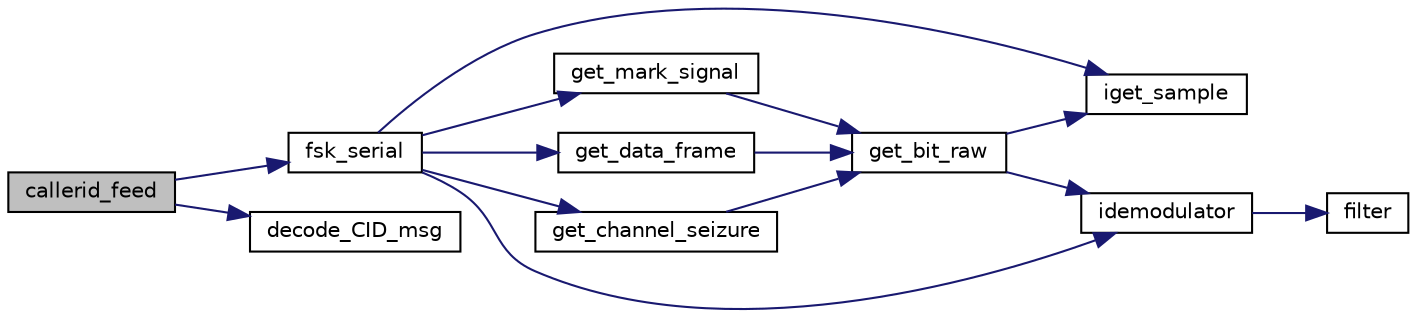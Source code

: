 digraph "callerid_feed"
{
  edge [fontname="Helvetica",fontsize="10",labelfontname="Helvetica",labelfontsize="10"];
  node [fontname="Helvetica",fontsize="10",shape=record];
  rankdir="LR";
  Node1 [label="callerid_feed",height=0.2,width=0.4,color="black", fillcolor="grey75", style="filled", fontcolor="black"];
  Node1 -> Node2 [color="midnightblue",fontsize="10",style="solid"];
  Node2 [label="fsk_serial",height=0.2,width=0.4,color="black", fillcolor="white", style="filled",URL="$fskmodem_8c.html#a6315165519388f15eccffd8103769ee3",tooltip="Retrieve a serial byte into outbyte. "];
  Node2 -> Node3 [color="midnightblue",fontsize="10",style="solid"];
  Node3 [label="iget_sample",height=0.2,width=0.4,color="black", fillcolor="white", style="filled",URL="$fskmodem_8c.html#a326f107539430dc475144721e8a3d688",tooltip="Get the current sample. "];
  Node2 -> Node4 [color="midnightblue",fontsize="10",style="solid"];
  Node4 [label="idemodulator",height=0.2,width=0.4,color="black", fillcolor="white", style="filled",URL="$fskmodem_8c.html#a1e056276c5df3a6f1803aed2313871cf",tooltip="FSK demodulation. "];
  Node4 -> Node5 [color="midnightblue",fontsize="10",style="solid"];
  Node5 [label="filter",height=0.2,width=0.4,color="black", fillcolor="white", style="filled",URL="$fskmodem_8c.html#a0cd322aafcc68375d9ee1f5ac4d60b46",tooltip="General function for filtering any frequency. "];
  Node2 -> Node6 [color="midnightblue",fontsize="10",style="solid"];
  Node6 [label="get_channel_seizure",height=0.2,width=0.4,color="black", fillcolor="white", style="filled",URL="$fskmodem_8c.html#a6ed86518cd99a7ea692c11a396ef2722",tooltip="Detecting channel seizure signal. "];
  Node6 -> Node7 [color="midnightblue",fontsize="10",style="solid"];
  Node7 [label="get_bit_raw",height=0.2,width=0.4,color="black", fillcolor="white", style="filled",URL="$fskmodem_8c.html#a352dc6016a3e45d7f3573d4cb08c1927",tooltip="Get a single bit of FSK signal. "];
  Node7 -> Node3 [color="midnightblue",fontsize="10",style="solid"];
  Node7 -> Node4 [color="midnightblue",fontsize="10",style="solid"];
  Node2 -> Node8 [color="midnightblue",fontsize="10",style="solid"];
  Node8 [label="get_mark_signal",height=0.2,width=0.4,color="black", fillcolor="white", style="filled",URL="$fskmodem_8c.html#a355770a7620fc3d37477ba433579504c",tooltip="Detecting Mark signal. "];
  Node8 -> Node7 [color="midnightblue",fontsize="10",style="solid"];
  Node2 -> Node9 [color="midnightblue",fontsize="10",style="solid"];
  Node9 [label="get_data_frame",height=0.2,width=0.4,color="black", fillcolor="white", style="filled",URL="$fskmodem_8c.html#a3589b6f2cd9585fe74361841da0de198",tooltip="Get the data frame. "];
  Node9 -> Node7 [color="midnightblue",fontsize="10",style="solid"];
  Node1 -> Node10 [color="midnightblue",fontsize="10",style="solid"];
  Node10 [label="decode_CID_msg",height=0.2,width=0.4,color="black", fillcolor="white", style="filled",URL="$ciddeco_8c.html#aed8d3c6a765781523ed8964b7523f5e3",tooltip="Decoding the CID message. "];
}

